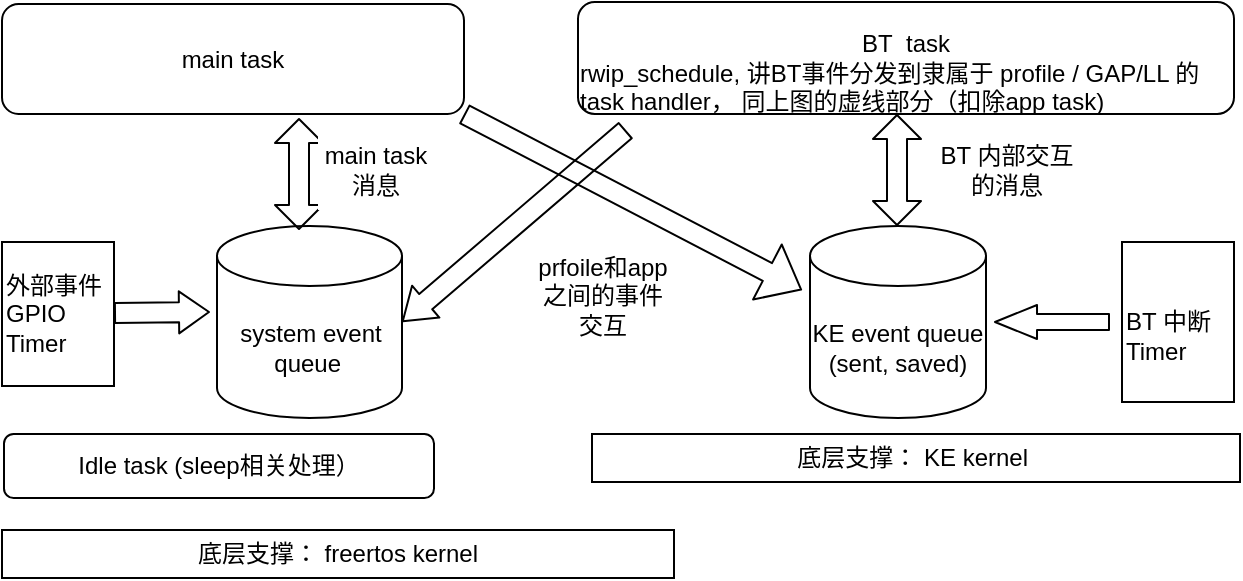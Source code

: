 <mxfile version="13.9.9" type="device"><diagram id="y-hr0BFsHfM9S2M3OYwo" name="第 1 页"><mxGraphModel dx="1086" dy="806" grid="1" gridSize="8" guides="1" tooltips="1" connect="1" arrows="1" fold="1" page="1" pageScale="1" pageWidth="827" pageHeight="1169" math="0" shadow="0"><root><mxCell id="0"/><mxCell id="1" parent="0"/><mxCell id="9hcCaaKAKZLnKfSKk-ZG-25" value="&lt;br&gt;main task&lt;br&gt;&lt;div style=&quot;text-align: left&quot;&gt;&lt;br&gt;&lt;/div&gt;" style="rounded=1;whiteSpace=wrap;html=1;" parent="1" vertex="1"><mxGeometry x="63" y="585" width="231" height="55" as="geometry"/></mxCell><mxCell id="9hcCaaKAKZLnKfSKk-ZG-26" value="&lt;br&gt;BT&amp;nbsp; task&lt;br&gt;&lt;div style=&quot;text-align: left&quot;&gt;rwip_schedule, 讲BT事件分发到隶属于 profile / GAP/LL 的 task handler， 同上图的虚线部分（扣除app task)&lt;br&gt;&lt;/div&gt;" style="rounded=1;whiteSpace=wrap;html=1;" parent="1" vertex="1"><mxGeometry x="351" y="584" width="328" height="56" as="geometry"/></mxCell><mxCell id="9hcCaaKAKZLnKfSKk-ZG-27" value="system event queue&amp;nbsp;" style="shape=cylinder3;whiteSpace=wrap;html=1;boundedLbl=1;backgroundOutline=1;size=15;" parent="1" vertex="1"><mxGeometry x="170.5" y="696" width="92.5" height="96" as="geometry"/></mxCell><mxCell id="9hcCaaKAKZLnKfSKk-ZG-34" value="KE event queue (sent, saved)" style="shape=cylinder3;whiteSpace=wrap;html=1;boundedLbl=1;backgroundOutline=1;size=15;" parent="1" vertex="1"><mxGeometry x="467" y="696" width="88" height="96" as="geometry"/></mxCell><mxCell id="9hcCaaKAKZLnKfSKk-ZG-35" value="外部事件 GPIO Timer " style="rounded=0;whiteSpace=wrap;html=1;strokeColor=#000000;align=left;" parent="1" vertex="1"><mxGeometry x="63" y="704" width="56" height="72" as="geometry"/></mxCell><mxCell id="9hcCaaKAKZLnKfSKk-ZG-36" value="&lt;br&gt;BT 中断&lt;br&gt;Timer" style="rounded=0;whiteSpace=wrap;html=1;strokeColor=#000000;align=left;" parent="1" vertex="1"><mxGeometry x="623" y="704" width="56" height="80" as="geometry"/></mxCell><mxCell id="9hcCaaKAKZLnKfSKk-ZG-37" value="" style="shape=flexArrow;endArrow=classic;html=1;entryX=1;entryY=0.5;entryDx=0;entryDy=0;entryPerimeter=0;endWidth=10;endSize=4.71;" parent="1" target="9hcCaaKAKZLnKfSKk-ZG-27" edge="1"><mxGeometry width="50" height="50" relative="1" as="geometry"><mxPoint x="375" y="648" as="sourcePoint"/><mxPoint x="363.5" y="648" as="targetPoint"/><Array as="points"/></mxGeometry></mxCell><mxCell id="9hcCaaKAKZLnKfSKk-ZG-38" value="prfoile和app之间的事件交互" style="rounded=0;whiteSpace=wrap;html=1;strokeColor=none;" parent="1" vertex="1"><mxGeometry x="327" y="704" width="73" height="54" as="geometry"/></mxCell><mxCell id="9hcCaaKAKZLnKfSKk-ZG-39" value="" style="shape=flexArrow;endArrow=classic;startArrow=classic;html=1;startWidth=13;startSize=3.67;endWidth=13;endSize=3.67;" parent="1" edge="1"><mxGeometry width="50" height="50" relative="1" as="geometry"><mxPoint x="510.5" y="696" as="sourcePoint"/><mxPoint x="510.5" y="640" as="targetPoint"/></mxGeometry></mxCell><mxCell id="9hcCaaKAKZLnKfSKk-ZG-40" value="BT 内部交互的消息" style="rounded=0;whiteSpace=wrap;html=1;strokeColor=none;" parent="1" vertex="1"><mxGeometry x="529" y="648" width="73" height="40" as="geometry"/></mxCell><mxCell id="9hcCaaKAKZLnKfSKk-ZG-41" value="" style="shape=flexArrow;endArrow=classic;html=1;width=8;endSize=6.67;endWidth=8;" parent="1" edge="1"><mxGeometry width="50" height="50" relative="1" as="geometry"><mxPoint x="617" y="744" as="sourcePoint"/><mxPoint x="559" y="744" as="targetPoint"/></mxGeometry></mxCell><mxCell id="9hcCaaKAKZLnKfSKk-ZG-46" value="" style="shape=flexArrow;endArrow=classic;html=1;endWidth=10;endSize=4.67;" parent="1" edge="1"><mxGeometry width="50" height="50" relative="1" as="geometry"><mxPoint x="119" y="739.53" as="sourcePoint"/><mxPoint x="167" y="739" as="targetPoint"/></mxGeometry></mxCell><mxCell id="9hcCaaKAKZLnKfSKk-ZG-48" value="" style="shape=flexArrow;endArrow=classic;startArrow=classic;html=1;startWidth=13;startSize=3.67;endWidth=13;endSize=3.67;" parent="1" edge="1"><mxGeometry width="50" height="50" relative="1" as="geometry"><mxPoint x="211.5" y="698" as="sourcePoint"/><mxPoint x="211.5" y="642" as="targetPoint"/></mxGeometry></mxCell><mxCell id="9hcCaaKAKZLnKfSKk-ZG-49" value="main task&lt;br&gt;消息" style="rounded=0;whiteSpace=wrap;html=1;strokeColor=none;" parent="1" vertex="1"><mxGeometry x="221" y="648" width="58" height="40" as="geometry"/></mxCell><mxCell id="9hcCaaKAKZLnKfSKk-ZG-51" value="" style="shape=flexArrow;endArrow=classic;html=1;" parent="1" edge="1"><mxGeometry width="50" height="50" relative="1" as="geometry"><mxPoint x="294" y="640" as="sourcePoint"/><mxPoint x="463" y="728" as="targetPoint"/><Array as="points"><mxPoint x="294" y="640"/></Array></mxGeometry></mxCell><mxCell id="9hcCaaKAKZLnKfSKk-ZG-53" value="底层支撑： KE kernel&amp;nbsp;" style="rounded=0;whiteSpace=wrap;html=1;strokeColor=#000000;" parent="1" vertex="1"><mxGeometry x="358" y="800" width="324" height="24" as="geometry"/></mxCell><mxCell id="9hcCaaKAKZLnKfSKk-ZG-54" value="底层支撑： freertos kernel" style="rounded=0;whiteSpace=wrap;html=1;strokeColor=#000000;" parent="1" vertex="1"><mxGeometry x="63" y="848" width="336" height="24" as="geometry"/></mxCell><mxCell id="9hcCaaKAKZLnKfSKk-ZG-55" value="Idle task (sleep相关处理）" style="rounded=1;whiteSpace=wrap;html=1;" parent="1" vertex="1"><mxGeometry x="64" y="800" width="215" height="32" as="geometry"/></mxCell></root></mxGraphModel></diagram></mxfile>
